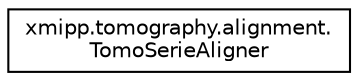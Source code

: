 digraph "Graphical Class Hierarchy"
{
  edge [fontname="Helvetica",fontsize="10",labelfontname="Helvetica",labelfontsize="10"];
  node [fontname="Helvetica",fontsize="10",shape=record];
  rankdir="LR";
  Node0 [label="xmipp.tomography.alignment.\lTomoSerieAligner",height=0.2,width=0.4,color="black", fillcolor="white", style="filled",URL="$classxmipp_1_1tomography_1_1alignment_1_1TomoSerieAligner.html"];
}

